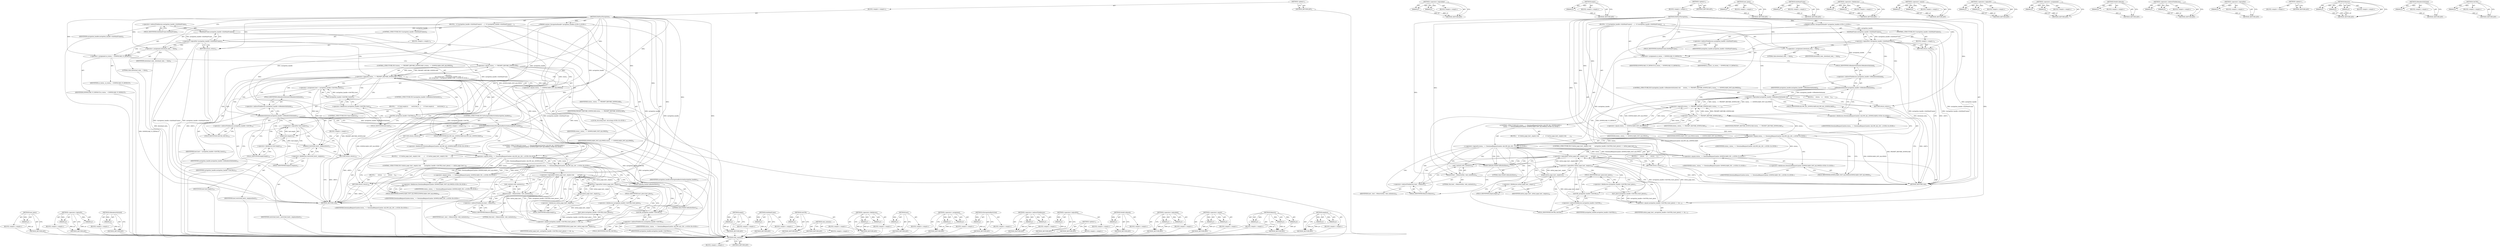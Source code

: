 digraph "emplace" {
vulnerable_162 [label=<(METHOD,web_contents)>];
vulnerable_163 [label=<(BLOCK,&lt;empty&gt;,&lt;empty&gt;)>];
vulnerable_164 [label=<(METHOD_RETURN,ANY)>];
vulnerable_116 [label=<(METHOD,&lt;operator&gt;.logicalAnd)>];
vulnerable_117 [label=<(PARAM,p1)>];
vulnerable_118 [label=<(PARAM,p2)>];
vulnerable_119 [label=<(BLOCK,&lt;empty&gt;,&lt;empty&gt;)>];
vulnerable_120 [label=<(METHOD_RETURN,ANY)>];
vulnerable_140 [label=<(METHOD,empty)>];
vulnerable_141 [label=<(PARAM,p1)>];
vulnerable_142 [label=<(BLOCK,&lt;empty&gt;,&lt;empty&gt;)>];
vulnerable_143 [label=<(METHOD_RETURN,ANY)>];
vulnerable_6 [label=<(METHOD,&lt;global&gt;)<SUB>1</SUB>>];
vulnerable_7 [label=<(BLOCK,&lt;empty&gt;,&lt;empty&gt;)<SUB>1</SUB>>];
vulnerable_8 [label=<(METHOD,DidStartNavigation)<SUB>1</SUB>>];
vulnerable_9 [label="<(PARAM,content::NavigationHandle* navigation_handle)<SUB>2</SUB>>"];
vulnerable_10 [label=<(BLOCK,{
  if (!navigation_handle-&gt;IsInMainFrame())
  ...,{
  if (!navigation_handle-&gt;IsInMainFrame())
  ...)<SUB>2</SUB>>];
vulnerable_11 [label=<(CONTROL_STRUCTURE,IF,if (!navigation_handle-&gt;IsInMainFrame()))<SUB>3</SUB>>];
vulnerable_12 [label=<(&lt;operator&gt;.logicalNot,!navigation_handle-&gt;IsInMainFrame())<SUB>3</SUB>>];
vulnerable_13 [label=<(IsInMainFrame,navigation_handle-&gt;IsInMainFrame())<SUB>3</SUB>>];
vulnerable_14 [label=<(&lt;operator&gt;.indirectFieldAccess,navigation_handle-&gt;IsInMainFrame)<SUB>3</SUB>>];
vulnerable_15 [label=<(IDENTIFIER,navigation_handle,navigation_handle-&gt;IsInMainFrame())<SUB>3</SUB>>];
vulnerable_16 [label=<(FIELD_IDENTIFIER,IsInMainFrame,IsInMainFrame)<SUB>3</SUB>>];
vulnerable_17 [label=<(BLOCK,&lt;empty&gt;,&lt;empty&gt;)<SUB>4</SUB>>];
vulnerable_18 [label=<(RETURN,return;,return;)<SUB>4</SUB>>];
vulnerable_19 [label=<(&lt;operator&gt;.assignment,download_seen_ = false)<SUB>6</SUB>>];
vulnerable_20 [label=<(IDENTIFIER,download_seen_,download_seen_ = false)<SUB>6</SUB>>];
vulnerable_21 [label=<(LITERAL,false,download_seen_ = false)<SUB>6</SUB>>];
vulnerable_22 [label=<(&lt;operator&gt;.assignment,ui_status_ = DOWNLOAD_UI_DEFAULT)<SUB>7</SUB>>];
vulnerable_23 [label=<(IDENTIFIER,ui_status_,ui_status_ = DOWNLOAD_UI_DEFAULT)<SUB>7</SUB>>];
vulnerable_24 [label=<(IDENTIFIER,DOWNLOAD_UI_DEFAULT,ui_status_ = DOWNLOAD_UI_DEFAULT)<SUB>7</SUB>>];
vulnerable_25 [label=<(CONTROL_STRUCTURE,IF,if (navigation_handle-&gt;IsRendererInitiated() &amp;&amp;
      (status_ == PROMPT_BEFORE_DOWNLOAD || status_ == DOWNLOADS_NOT_ALLOWED)))<SUB>9</SUB>>];
vulnerable_26 [label=<(&lt;operator&gt;.logicalAnd,navigation_handle-&gt;IsRendererInitiated() &amp;&amp;
   ...)<SUB>9</SUB>>];
vulnerable_27 [label=<(IsRendererInitiated,navigation_handle-&gt;IsRendererInitiated())<SUB>9</SUB>>];
vulnerable_28 [label=<(&lt;operator&gt;.indirectFieldAccess,navigation_handle-&gt;IsRendererInitiated)<SUB>9</SUB>>];
vulnerable_29 [label=<(IDENTIFIER,navigation_handle,navigation_handle-&gt;IsRendererInitiated())<SUB>9</SUB>>];
vulnerable_30 [label=<(FIELD_IDENTIFIER,IsRendererInitiated,IsRendererInitiated)<SUB>9</SUB>>];
vulnerable_31 [label=<(&lt;operator&gt;.logicalOr,status_ == PROMPT_BEFORE_DOWNLOAD || status_ ==...)<SUB>10</SUB>>];
vulnerable_32 [label=<(&lt;operator&gt;.equals,status_ == PROMPT_BEFORE_DOWNLOAD)<SUB>10</SUB>>];
vulnerable_33 [label=<(IDENTIFIER,status_,status_ == PROMPT_BEFORE_DOWNLOAD)<SUB>10</SUB>>];
vulnerable_34 [label=<(IDENTIFIER,PROMPT_BEFORE_DOWNLOAD,status_ == PROMPT_BEFORE_DOWNLOAD)<SUB>10</SUB>>];
vulnerable_35 [label=<(&lt;operator&gt;.equals,status_ == DOWNLOADS_NOT_ALLOWED)<SUB>10</SUB>>];
vulnerable_36 [label=<(IDENTIFIER,status_,status_ == DOWNLOADS_NOT_ALLOWED)<SUB>10</SUB>>];
vulnerable_37 [label=<(IDENTIFIER,DOWNLOADS_NOT_ALLOWED,status_ == DOWNLOADS_NOT_ALLOWED)<SUB>10</SUB>>];
vulnerable_38 [label=<(BLOCK,{
    return;
   },{
    return;
   })<SUB>10</SUB>>];
vulnerable_39 [label=<(RETURN,return;,return;)<SUB>11</SUB>>];
vulnerable_40 [label="<(CONTROL_STRUCTURE,IF,if (status_ == DownloadRequestLimiter::ALLOW_ALL_DOWNLOADS ||
      status_ == DownloadRequestLimiter::DOWNLOADS_NOT_ALLOWED))<SUB>14</SUB>>"];
vulnerable_41 [label="<(&lt;operator&gt;.logicalOr,status_ == DownloadRequestLimiter::ALLOW_ALL_DO...)<SUB>14</SUB>>"];
vulnerable_42 [label="<(&lt;operator&gt;.equals,status_ == DownloadRequestLimiter::ALLOW_ALL_DO...)<SUB>14</SUB>>"];
vulnerable_43 [label="<(IDENTIFIER,status_,status_ == DownloadRequestLimiter::ALLOW_ALL_DO...)<SUB>14</SUB>>"];
vulnerable_44 [label="<(&lt;operator&gt;.fieldAccess,DownloadRequestLimiter::ALLOW_ALL_DOWNLOADS)<SUB>14</SUB>>"];
vulnerable_45 [label="<(IDENTIFIER,DownloadRequestLimiter,status_ == DownloadRequestLimiter::ALLOW_ALL_DO...)<SUB>14</SUB>>"];
vulnerable_46 [label=<(FIELD_IDENTIFIER,ALLOW_ALL_DOWNLOADS,ALLOW_ALL_DOWNLOADS)<SUB>14</SUB>>];
vulnerable_47 [label="<(&lt;operator&gt;.equals,status_ == DownloadRequestLimiter::DOWNLOADS_NO...)<SUB>15</SUB>>"];
vulnerable_48 [label="<(IDENTIFIER,status_,status_ == DownloadRequestLimiter::DOWNLOADS_NO...)<SUB>15</SUB>>"];
vulnerable_49 [label="<(&lt;operator&gt;.fieldAccess,DownloadRequestLimiter::DOWNLOADS_NOT_ALLOWED)<SUB>15</SUB>>"];
vulnerable_50 [label="<(IDENTIFIER,DownloadRequestLimiter,status_ == DownloadRequestLimiter::DOWNLOADS_NO...)<SUB>15</SUB>>"];
vulnerable_51 [label=<(FIELD_IDENTIFIER,DOWNLOADS_NOT_ALLOWED,DOWNLOADS_NOT_ALLOWED)<SUB>15</SUB>>];
vulnerable_52 [label=<(BLOCK,{
    if (!initial_page_host_.empty() &amp;&amp;
      ...,{
    if (!initial_page_host_.empty() &amp;&amp;
      ...)<SUB>15</SUB>>];
vulnerable_53 [label=<(CONTROL_STRUCTURE,IF,if (!initial_page_host_.empty() &amp;&amp;
        navigation_handle-&gt;GetURL().host_piece() == initial_page_host_))<SUB>16</SUB>>];
vulnerable_54 [label=<(&lt;operator&gt;.logicalAnd,!initial_page_host_.empty() &amp;&amp;
        navigati...)<SUB>16</SUB>>];
vulnerable_55 [label=<(&lt;operator&gt;.logicalNot,!initial_page_host_.empty())<SUB>16</SUB>>];
vulnerable_56 [label=<(empty,initial_page_host_.empty())<SUB>16</SUB>>];
vulnerable_57 [label=<(&lt;operator&gt;.fieldAccess,initial_page_host_.empty)<SUB>16</SUB>>];
vulnerable_58 [label=<(IDENTIFIER,initial_page_host_,initial_page_host_.empty())<SUB>16</SUB>>];
vulnerable_59 [label=<(FIELD_IDENTIFIER,empty,empty)<SUB>16</SUB>>];
vulnerable_60 [label=<(&lt;operator&gt;.equals,navigation_handle-&gt;GetURL().host_piece() == ini...)<SUB>17</SUB>>];
vulnerable_61 [label=<(host_piece,navigation_handle-&gt;GetURL().host_piece())<SUB>17</SUB>>];
vulnerable_62 [label=<(&lt;operator&gt;.fieldAccess,navigation_handle-&gt;GetURL().host_piece)<SUB>17</SUB>>];
vulnerable_63 [label=<(GetURL,navigation_handle-&gt;GetURL())<SUB>17</SUB>>];
vulnerable_64 [label=<(&lt;operator&gt;.indirectFieldAccess,navigation_handle-&gt;GetURL)<SUB>17</SUB>>];
vulnerable_65 [label=<(IDENTIFIER,navigation_handle,navigation_handle-&gt;GetURL())<SUB>17</SUB>>];
vulnerable_66 [label=<(FIELD_IDENTIFIER,GetURL,GetURL)<SUB>17</SUB>>];
vulnerable_67 [label=<(FIELD_IDENTIFIER,host_piece,host_piece)<SUB>17</SUB>>];
vulnerable_68 [label=<(IDENTIFIER,initial_page_host_,navigation_handle-&gt;GetURL().host_piece() == ini...)<SUB>17</SUB>>];
vulnerable_69 [label=<(BLOCK,{
      return;
    },{
      return;
    })<SUB>17</SUB>>];
vulnerable_70 [label=<(RETURN,return;,return;)<SUB>18</SUB>>];
vulnerable_71 [label=<(NotifyCallbacks,NotifyCallbacks(false))<SUB>22</SUB>>];
vulnerable_72 [label=<(LITERAL,false,NotifyCallbacks(false))<SUB>22</SUB>>];
vulnerable_73 [label=<(Remove,host_-&gt;Remove(this, web_contents()))<SUB>23</SUB>>];
vulnerable_74 [label=<(&lt;operator&gt;.indirectFieldAccess,host_-&gt;Remove)<SUB>23</SUB>>];
vulnerable_75 [label=<(IDENTIFIER,host_,host_-&gt;Remove(this, web_contents()))<SUB>23</SUB>>];
vulnerable_76 [label=<(FIELD_IDENTIFIER,Remove,Remove)<SUB>23</SUB>>];
vulnerable_77 [label=<(LITERAL,this,host_-&gt;Remove(this, web_contents()))<SUB>23</SUB>>];
vulnerable_78 [label=<(web_contents,web_contents())<SUB>23</SUB>>];
vulnerable_79 [label=<(METHOD_RETURN,void)<SUB>1</SUB>>];
vulnerable_81 [label=<(METHOD_RETURN,ANY)<SUB>1</SUB>>];
vulnerable_144 [label=<(METHOD,host_piece)>];
vulnerable_145 [label=<(PARAM,p1)>];
vulnerable_146 [label=<(BLOCK,&lt;empty&gt;,&lt;empty&gt;)>];
vulnerable_147 [label=<(METHOD_RETURN,ANY)>];
vulnerable_102 [label=<(METHOD,IsInMainFrame)>];
vulnerable_103 [label=<(PARAM,p1)>];
vulnerable_104 [label=<(BLOCK,&lt;empty&gt;,&lt;empty&gt;)>];
vulnerable_105 [label=<(METHOD_RETURN,ANY)>];
vulnerable_135 [label=<(METHOD,&lt;operator&gt;.fieldAccess)>];
vulnerable_136 [label=<(PARAM,p1)>];
vulnerable_137 [label=<(PARAM,p2)>];
vulnerable_138 [label=<(BLOCK,&lt;empty&gt;,&lt;empty&gt;)>];
vulnerable_139 [label=<(METHOD_RETURN,ANY)>];
vulnerable_130 [label=<(METHOD,&lt;operator&gt;.equals)>];
vulnerable_131 [label=<(PARAM,p1)>];
vulnerable_132 [label=<(PARAM,p2)>];
vulnerable_133 [label=<(BLOCK,&lt;empty&gt;,&lt;empty&gt;)>];
vulnerable_134 [label=<(METHOD_RETURN,ANY)>];
vulnerable_125 [label=<(METHOD,&lt;operator&gt;.logicalOr)>];
vulnerable_126 [label=<(PARAM,p1)>];
vulnerable_127 [label=<(PARAM,p2)>];
vulnerable_128 [label=<(BLOCK,&lt;empty&gt;,&lt;empty&gt;)>];
vulnerable_129 [label=<(METHOD_RETURN,ANY)>];
vulnerable_111 [label=<(METHOD,&lt;operator&gt;.assignment)>];
vulnerable_112 [label=<(PARAM,p1)>];
vulnerable_113 [label=<(PARAM,p2)>];
vulnerable_114 [label=<(BLOCK,&lt;empty&gt;,&lt;empty&gt;)>];
vulnerable_115 [label=<(METHOD_RETURN,ANY)>];
vulnerable_152 [label=<(METHOD,NotifyCallbacks)>];
vulnerable_153 [label=<(PARAM,p1)>];
vulnerable_154 [label=<(BLOCK,&lt;empty&gt;,&lt;empty&gt;)>];
vulnerable_155 [label=<(METHOD_RETURN,ANY)>];
vulnerable_106 [label=<(METHOD,&lt;operator&gt;.indirectFieldAccess)>];
vulnerable_107 [label=<(PARAM,p1)>];
vulnerable_108 [label=<(PARAM,p2)>];
vulnerable_109 [label=<(BLOCK,&lt;empty&gt;,&lt;empty&gt;)>];
vulnerable_110 [label=<(METHOD_RETURN,ANY)>];
vulnerable_98 [label=<(METHOD,&lt;operator&gt;.logicalNot)>];
vulnerable_99 [label=<(PARAM,p1)>];
vulnerable_100 [label=<(BLOCK,&lt;empty&gt;,&lt;empty&gt;)>];
vulnerable_101 [label=<(METHOD_RETURN,ANY)>];
vulnerable_92 [label=<(METHOD,&lt;global&gt;)<SUB>1</SUB>>];
vulnerable_93 [label=<(BLOCK,&lt;empty&gt;,&lt;empty&gt;)>];
vulnerable_94 [label=<(METHOD_RETURN,ANY)>];
vulnerable_156 [label=<(METHOD,Remove)>];
vulnerable_157 [label=<(PARAM,p1)>];
vulnerable_158 [label=<(PARAM,p2)>];
vulnerable_159 [label=<(PARAM,p3)>];
vulnerable_160 [label=<(BLOCK,&lt;empty&gt;,&lt;empty&gt;)>];
vulnerable_161 [label=<(METHOD_RETURN,ANY)>];
vulnerable_121 [label=<(METHOD,IsRendererInitiated)>];
vulnerable_122 [label=<(PARAM,p1)>];
vulnerable_123 [label=<(BLOCK,&lt;empty&gt;,&lt;empty&gt;)>];
vulnerable_124 [label=<(METHOD_RETURN,ANY)>];
vulnerable_148 [label=<(METHOD,GetURL)>];
vulnerable_149 [label=<(PARAM,p1)>];
vulnerable_150 [label=<(BLOCK,&lt;empty&gt;,&lt;empty&gt;)>];
vulnerable_151 [label=<(METHOD_RETURN,ANY)>];
fixed_191 [label=<(METHOD,host_piece)>];
fixed_192 [label=<(PARAM,p1)>];
fixed_193 [label=<(BLOCK,&lt;empty&gt;,&lt;empty&gt;)>];
fixed_194 [label=<(METHOD_RETURN,ANY)>];
fixed_146 [label=<(METHOD,&lt;operator&gt;.logicalOr)>];
fixed_147 [label=<(PARAM,p1)>];
fixed_148 [label=<(PARAM,p2)>];
fixed_149 [label=<(BLOCK,&lt;empty&gt;,&lt;empty&gt;)>];
fixed_150 [label=<(METHOD_RETURN,ANY)>];
fixed_169 [label=<(METHOD,IsRendererInitiated)>];
fixed_170 [label=<(PARAM,p1)>];
fixed_171 [label=<(BLOCK,&lt;empty&gt;,&lt;empty&gt;)>];
fixed_172 [label=<(METHOD_RETURN,ANY)>];
fixed_6 [label=<(METHOD,&lt;global&gt;)<SUB>1</SUB>>];
fixed_7 [label=<(BLOCK,&lt;empty&gt;,&lt;empty&gt;)<SUB>1</SUB>>];
fixed_8 [label=<(METHOD,DidStartNavigation)<SUB>1</SUB>>];
fixed_9 [label="<(PARAM,content::NavigationHandle* navigation_handle)<SUB>2</SUB>>"];
fixed_10 [label=<(BLOCK,{
  if (!navigation_handle-&gt;IsInMainFrame())
  ...,{
  if (!navigation_handle-&gt;IsInMainFrame())
  ...)<SUB>2</SUB>>];
fixed_11 [label=<(CONTROL_STRUCTURE,IF,if (!navigation_handle-&gt;IsInMainFrame()))<SUB>3</SUB>>];
fixed_12 [label=<(&lt;operator&gt;.logicalNot,!navigation_handle-&gt;IsInMainFrame())<SUB>3</SUB>>];
fixed_13 [label=<(IsInMainFrame,navigation_handle-&gt;IsInMainFrame())<SUB>3</SUB>>];
fixed_14 [label=<(&lt;operator&gt;.indirectFieldAccess,navigation_handle-&gt;IsInMainFrame)<SUB>3</SUB>>];
fixed_15 [label=<(IDENTIFIER,navigation_handle,navigation_handle-&gt;IsInMainFrame())<SUB>3</SUB>>];
fixed_16 [label=<(FIELD_IDENTIFIER,IsInMainFrame,IsInMainFrame)<SUB>3</SUB>>];
fixed_17 [label=<(BLOCK,&lt;empty&gt;,&lt;empty&gt;)<SUB>4</SUB>>];
fixed_18 [label=<(RETURN,return;,return;)<SUB>4</SUB>>];
fixed_19 [label=<(&lt;operator&gt;.assignment,download_seen_ = false)<SUB>6</SUB>>];
fixed_20 [label=<(IDENTIFIER,download_seen_,download_seen_ = false)<SUB>6</SUB>>];
fixed_21 [label=<(LITERAL,false,download_seen_ = false)<SUB>6</SUB>>];
fixed_22 [label=<(&lt;operator&gt;.assignment,ui_status_ = DOWNLOAD_UI_DEFAULT)<SUB>7</SUB>>];
fixed_23 [label=<(IDENTIFIER,ui_status_,ui_status_ = DOWNLOAD_UI_DEFAULT)<SUB>7</SUB>>];
fixed_24 [label=<(IDENTIFIER,DOWNLOAD_UI_DEFAULT,ui_status_ = DOWNLOAD_UI_DEFAULT)<SUB>7</SUB>>];
fixed_25 [label=<(CONTROL_STRUCTURE,IF,if (status_ == PROMPT_BEFORE_DOWNLOAD || status_ == DOWNLOADS_NOT_ALLOWED))<SUB>9</SUB>>];
fixed_26 [label=<(&lt;operator&gt;.logicalOr,status_ == PROMPT_BEFORE_DOWNLOAD || status_ ==...)<SUB>9</SUB>>];
fixed_27 [label=<(&lt;operator&gt;.equals,status_ == PROMPT_BEFORE_DOWNLOAD)<SUB>9</SUB>>];
fixed_28 [label=<(IDENTIFIER,status_,status_ == PROMPT_BEFORE_DOWNLOAD)<SUB>9</SUB>>];
fixed_29 [label=<(IDENTIFIER,PROMPT_BEFORE_DOWNLOAD,status_ == PROMPT_BEFORE_DOWNLOAD)<SUB>9</SUB>>];
fixed_30 [label=<(&lt;operator&gt;.equals,status_ == DOWNLOADS_NOT_ALLOWED)<SUB>9</SUB>>];
fixed_31 [label=<(IDENTIFIER,status_,status_ == DOWNLOADS_NOT_ALLOWED)<SUB>9</SUB>>];
fixed_32 [label=<(IDENTIFIER,DOWNLOADS_NOT_ALLOWED,status_ == DOWNLOADS_NOT_ALLOWED)<SUB>9</SUB>>];
fixed_33 [label="<(BLOCK,{
    std::string host = navigation_handle-&gt;Get...,{
    std::string host = navigation_handle-&gt;Get...)<SUB>9</SUB>>"];
fixed_34 [label="<(LOCAL,std.string host: std.string)<SUB>10</SUB>>"];
fixed_35 [label=<(&lt;operator&gt;.assignment,host = navigation_handle-&gt;GetURL().host())<SUB>10</SUB>>];
fixed_36 [label=<(IDENTIFIER,host,host = navigation_handle-&gt;GetURL().host())<SUB>10</SUB>>];
fixed_37 [label=<(host,navigation_handle-&gt;GetURL().host())<SUB>10</SUB>>];
fixed_38 [label=<(&lt;operator&gt;.fieldAccess,navigation_handle-&gt;GetURL().host)<SUB>10</SUB>>];
fixed_39 [label=<(GetURL,navigation_handle-&gt;GetURL())<SUB>10</SUB>>];
fixed_40 [label=<(&lt;operator&gt;.indirectFieldAccess,navigation_handle-&gt;GetURL)<SUB>10</SUB>>];
fixed_41 [label=<(IDENTIFIER,navigation_handle,navigation_handle-&gt;GetURL())<SUB>10</SUB>>];
fixed_42 [label=<(FIELD_IDENTIFIER,GetURL,GetURL)<SUB>10</SUB>>];
fixed_43 [label=<(FIELD_IDENTIFIER,host,host)<SUB>10</SUB>>];
fixed_44 [label=<(CONTROL_STRUCTURE,IF,if (navigation_handle-&gt;IsRendererInitiated()))<SUB>15</SUB>>];
fixed_45 [label=<(IsRendererInitiated,navigation_handle-&gt;IsRendererInitiated())<SUB>15</SUB>>];
fixed_46 [label=<(&lt;operator&gt;.indirectFieldAccess,navigation_handle-&gt;IsRendererInitiated)<SUB>15</SUB>>];
fixed_47 [label=<(IDENTIFIER,navigation_handle,navigation_handle-&gt;IsRendererInitiated())<SUB>15</SUB>>];
fixed_48 [label=<(FIELD_IDENTIFIER,IsRendererInitiated,IsRendererInitiated)<SUB>15</SUB>>];
fixed_49 [label=<(BLOCK,{
      if (!host.empty())
        restricted_h...,{
      if (!host.empty())
        restricted_h...)<SUB>15</SUB>>];
fixed_50 [label=<(CONTROL_STRUCTURE,IF,if (!host.empty()))<SUB>16</SUB>>];
fixed_51 [label=<(&lt;operator&gt;.logicalNot,!host.empty())<SUB>16</SUB>>];
fixed_52 [label=<(empty,host.empty())<SUB>16</SUB>>];
fixed_53 [label=<(&lt;operator&gt;.fieldAccess,host.empty)<SUB>16</SUB>>];
fixed_54 [label=<(IDENTIFIER,host,host.empty())<SUB>16</SUB>>];
fixed_55 [label=<(FIELD_IDENTIFIER,empty,empty)<SUB>16</SUB>>];
fixed_56 [label=<(BLOCK,&lt;empty&gt;,&lt;empty&gt;)<SUB>17</SUB>>];
fixed_57 [label=<(emplace,restricted_hosts_.emplace(host))<SUB>17</SUB>>];
fixed_58 [label=<(&lt;operator&gt;.fieldAccess,restricted_hosts_.emplace)<SUB>17</SUB>>];
fixed_59 [label=<(IDENTIFIER,restricted_hosts_,restricted_hosts_.emplace(host))<SUB>17</SUB>>];
fixed_60 [label=<(FIELD_IDENTIFIER,emplace,emplace)<SUB>17</SUB>>];
fixed_61 [label=<(IDENTIFIER,host,restricted_hosts_.emplace(host))<SUB>17</SUB>>];
fixed_62 [label=<(RETURN,return;,return;)<SUB>18</SUB>>];
fixed_63 [label=<(CONTROL_STRUCTURE,IF,if (IsNavigationRestricted(navigation_handle)))<SUB>24</SUB>>];
fixed_64 [label=<(IsNavigationRestricted,IsNavigationRestricted(navigation_handle))<SUB>24</SUB>>];
fixed_65 [label=<(IDENTIFIER,navigation_handle,IsNavigationRestricted(navigation_handle))<SUB>24</SUB>>];
fixed_66 [label=<(BLOCK,&lt;empty&gt;,&lt;empty&gt;)<SUB>25</SUB>>];
fixed_67 [label=<(RETURN,return;,return;)<SUB>25</SUB>>];
fixed_68 [label="<(CONTROL_STRUCTURE,IF,if (status_ == DownloadRequestLimiter::ALLOW_ALL_DOWNLOADS ||
      status_ == DownloadRequestLimiter::DOWNLOADS_NOT_ALLOWED))<SUB>28</SUB>>"];
fixed_69 [label="<(&lt;operator&gt;.logicalOr,status_ == DownloadRequestLimiter::ALLOW_ALL_DO...)<SUB>28</SUB>>"];
fixed_70 [label="<(&lt;operator&gt;.equals,status_ == DownloadRequestLimiter::ALLOW_ALL_DO...)<SUB>28</SUB>>"];
fixed_71 [label="<(IDENTIFIER,status_,status_ == DownloadRequestLimiter::ALLOW_ALL_DO...)<SUB>28</SUB>>"];
fixed_72 [label="<(&lt;operator&gt;.fieldAccess,DownloadRequestLimiter::ALLOW_ALL_DOWNLOADS)<SUB>28</SUB>>"];
fixed_73 [label="<(IDENTIFIER,DownloadRequestLimiter,status_ == DownloadRequestLimiter::ALLOW_ALL_DO...)<SUB>28</SUB>>"];
fixed_74 [label=<(FIELD_IDENTIFIER,ALLOW_ALL_DOWNLOADS,ALLOW_ALL_DOWNLOADS)<SUB>28</SUB>>];
fixed_75 [label="<(&lt;operator&gt;.equals,status_ == DownloadRequestLimiter::DOWNLOADS_NO...)<SUB>29</SUB>>"];
fixed_76 [label="<(IDENTIFIER,status_,status_ == DownloadRequestLimiter::DOWNLOADS_NO...)<SUB>29</SUB>>"];
fixed_77 [label="<(&lt;operator&gt;.fieldAccess,DownloadRequestLimiter::DOWNLOADS_NOT_ALLOWED)<SUB>29</SUB>>"];
fixed_78 [label="<(IDENTIFIER,DownloadRequestLimiter,status_ == DownloadRequestLimiter::DOWNLOADS_NO...)<SUB>29</SUB>>"];
fixed_79 [label=<(FIELD_IDENTIFIER,DOWNLOADS_NOT_ALLOWED,DOWNLOADS_NOT_ALLOWED)<SUB>29</SUB>>];
fixed_80 [label=<(BLOCK,{
    if (!initial_page_host_.empty() &amp;&amp;
      ...,{
    if (!initial_page_host_.empty() &amp;&amp;
      ...)<SUB>29</SUB>>];
fixed_81 [label=<(CONTROL_STRUCTURE,IF,if (!initial_page_host_.empty() &amp;&amp;
        navigation_handle-&gt;GetURL().host_piece() == initial_page_host_))<SUB>30</SUB>>];
fixed_82 [label=<(&lt;operator&gt;.logicalAnd,!initial_page_host_.empty() &amp;&amp;
        navigati...)<SUB>30</SUB>>];
fixed_83 [label=<(&lt;operator&gt;.logicalNot,!initial_page_host_.empty())<SUB>30</SUB>>];
fixed_84 [label=<(empty,initial_page_host_.empty())<SUB>30</SUB>>];
fixed_85 [label=<(&lt;operator&gt;.fieldAccess,initial_page_host_.empty)<SUB>30</SUB>>];
fixed_86 [label=<(IDENTIFIER,initial_page_host_,initial_page_host_.empty())<SUB>30</SUB>>];
fixed_87 [label=<(FIELD_IDENTIFIER,empty,empty)<SUB>30</SUB>>];
fixed_88 [label=<(&lt;operator&gt;.equals,navigation_handle-&gt;GetURL().host_piece() == ini...)<SUB>31</SUB>>];
fixed_89 [label=<(host_piece,navigation_handle-&gt;GetURL().host_piece())<SUB>31</SUB>>];
fixed_90 [label=<(&lt;operator&gt;.fieldAccess,navigation_handle-&gt;GetURL().host_piece)<SUB>31</SUB>>];
fixed_91 [label=<(GetURL,navigation_handle-&gt;GetURL())<SUB>31</SUB>>];
fixed_92 [label=<(&lt;operator&gt;.indirectFieldAccess,navigation_handle-&gt;GetURL)<SUB>31</SUB>>];
fixed_93 [label=<(IDENTIFIER,navigation_handle,navigation_handle-&gt;GetURL())<SUB>31</SUB>>];
fixed_94 [label=<(FIELD_IDENTIFIER,GetURL,GetURL)<SUB>31</SUB>>];
fixed_95 [label=<(FIELD_IDENTIFIER,host_piece,host_piece)<SUB>31</SUB>>];
fixed_96 [label=<(IDENTIFIER,initial_page_host_,navigation_handle-&gt;GetURL().host_piece() == ini...)<SUB>31</SUB>>];
fixed_97 [label=<(BLOCK,{
      return;
    },{
      return;
    })<SUB>31</SUB>>];
fixed_98 [label=<(RETURN,return;,return;)<SUB>32</SUB>>];
fixed_99 [label=<(NotifyCallbacks,NotifyCallbacks(false))<SUB>36</SUB>>];
fixed_100 [label=<(LITERAL,false,NotifyCallbacks(false))<SUB>36</SUB>>];
fixed_101 [label=<(Remove,host_-&gt;Remove(this, web_contents()))<SUB>37</SUB>>];
fixed_102 [label=<(&lt;operator&gt;.indirectFieldAccess,host_-&gt;Remove)<SUB>37</SUB>>];
fixed_103 [label=<(IDENTIFIER,host_,host_-&gt;Remove(this, web_contents()))<SUB>37</SUB>>];
fixed_104 [label=<(FIELD_IDENTIFIER,Remove,Remove)<SUB>37</SUB>>];
fixed_105 [label=<(LITERAL,this,host_-&gt;Remove(this, web_contents()))<SUB>37</SUB>>];
fixed_106 [label=<(web_contents,web_contents())<SUB>37</SUB>>];
fixed_107 [label=<(METHOD_RETURN,void)<SUB>1</SUB>>];
fixed_109 [label=<(METHOD_RETURN,ANY)<SUB>1</SUB>>];
fixed_173 [label=<(METHOD,empty)>];
fixed_174 [label=<(PARAM,p1)>];
fixed_175 [label=<(BLOCK,&lt;empty&gt;,&lt;empty&gt;)>];
fixed_176 [label=<(METHOD_RETURN,ANY)>];
fixed_132 [label=<(METHOD,IsInMainFrame)>];
fixed_133 [label=<(PARAM,p1)>];
fixed_134 [label=<(BLOCK,&lt;empty&gt;,&lt;empty&gt;)>];
fixed_135 [label=<(METHOD_RETURN,ANY)>];
fixed_165 [label=<(METHOD,GetURL)>];
fixed_166 [label=<(PARAM,p1)>];
fixed_167 [label=<(BLOCK,&lt;empty&gt;,&lt;empty&gt;)>];
fixed_168 [label=<(METHOD_RETURN,ANY)>];
fixed_205 [label=<(METHOD,web_contents)>];
fixed_206 [label=<(BLOCK,&lt;empty&gt;,&lt;empty&gt;)>];
fixed_207 [label=<(METHOD_RETURN,ANY)>];
fixed_160 [label=<(METHOD,&lt;operator&gt;.fieldAccess)>];
fixed_161 [label=<(PARAM,p1)>];
fixed_162 [label=<(PARAM,p2)>];
fixed_163 [label=<(BLOCK,&lt;empty&gt;,&lt;empty&gt;)>];
fixed_164 [label=<(METHOD_RETURN,ANY)>];
fixed_156 [label=<(METHOD,host)>];
fixed_157 [label=<(PARAM,p1)>];
fixed_158 [label=<(BLOCK,&lt;empty&gt;,&lt;empty&gt;)>];
fixed_159 [label=<(METHOD_RETURN,ANY)>];
fixed_141 [label=<(METHOD,&lt;operator&gt;.assignment)>];
fixed_142 [label=<(PARAM,p1)>];
fixed_143 [label=<(PARAM,p2)>];
fixed_144 [label=<(BLOCK,&lt;empty&gt;,&lt;empty&gt;)>];
fixed_145 [label=<(METHOD_RETURN,ANY)>];
fixed_182 [label=<(METHOD,IsNavigationRestricted)>];
fixed_183 [label=<(PARAM,p1)>];
fixed_184 [label=<(BLOCK,&lt;empty&gt;,&lt;empty&gt;)>];
fixed_185 [label=<(METHOD_RETURN,ANY)>];
fixed_136 [label=<(METHOD,&lt;operator&gt;.indirectFieldAccess)>];
fixed_137 [label=<(PARAM,p1)>];
fixed_138 [label=<(PARAM,p2)>];
fixed_139 [label=<(BLOCK,&lt;empty&gt;,&lt;empty&gt;)>];
fixed_140 [label=<(METHOD_RETURN,ANY)>];
fixed_128 [label=<(METHOD,&lt;operator&gt;.logicalNot)>];
fixed_129 [label=<(PARAM,p1)>];
fixed_130 [label=<(BLOCK,&lt;empty&gt;,&lt;empty&gt;)>];
fixed_131 [label=<(METHOD_RETURN,ANY)>];
fixed_122 [label=<(METHOD,&lt;global&gt;)<SUB>1</SUB>>];
fixed_123 [label=<(BLOCK,&lt;empty&gt;,&lt;empty&gt;)>];
fixed_124 [label=<(METHOD_RETURN,ANY)>];
fixed_195 [label=<(METHOD,NotifyCallbacks)>];
fixed_196 [label=<(PARAM,p1)>];
fixed_197 [label=<(BLOCK,&lt;empty&gt;,&lt;empty&gt;)>];
fixed_198 [label=<(METHOD_RETURN,ANY)>];
fixed_186 [label=<(METHOD,&lt;operator&gt;.logicalAnd)>];
fixed_187 [label=<(PARAM,p1)>];
fixed_188 [label=<(PARAM,p2)>];
fixed_189 [label=<(BLOCK,&lt;empty&gt;,&lt;empty&gt;)>];
fixed_190 [label=<(METHOD_RETURN,ANY)>];
fixed_151 [label=<(METHOD,&lt;operator&gt;.equals)>];
fixed_152 [label=<(PARAM,p1)>];
fixed_153 [label=<(PARAM,p2)>];
fixed_154 [label=<(BLOCK,&lt;empty&gt;,&lt;empty&gt;)>];
fixed_155 [label=<(METHOD_RETURN,ANY)>];
fixed_199 [label=<(METHOD,Remove)>];
fixed_200 [label=<(PARAM,p1)>];
fixed_201 [label=<(PARAM,p2)>];
fixed_202 [label=<(PARAM,p3)>];
fixed_203 [label=<(BLOCK,&lt;empty&gt;,&lt;empty&gt;)>];
fixed_204 [label=<(METHOD_RETURN,ANY)>];
fixed_177 [label=<(METHOD,emplace)>];
fixed_178 [label=<(PARAM,p1)>];
fixed_179 [label=<(PARAM,p2)>];
fixed_180 [label=<(BLOCK,&lt;empty&gt;,&lt;empty&gt;)>];
fixed_181 [label=<(METHOD_RETURN,ANY)>];
vulnerable_162 -> vulnerable_163  [key=0, label="AST: "];
vulnerable_162 -> vulnerable_164  [key=0, label="AST: "];
vulnerable_162 -> vulnerable_164  [key=1, label="CFG: "];
vulnerable_116 -> vulnerable_117  [key=0, label="AST: "];
vulnerable_116 -> vulnerable_117  [key=1, label="DDG: "];
vulnerable_116 -> vulnerable_119  [key=0, label="AST: "];
vulnerable_116 -> vulnerable_118  [key=0, label="AST: "];
vulnerable_116 -> vulnerable_118  [key=1, label="DDG: "];
vulnerable_116 -> vulnerable_120  [key=0, label="AST: "];
vulnerable_116 -> vulnerable_120  [key=1, label="CFG: "];
vulnerable_117 -> vulnerable_120  [key=0, label="DDG: p1"];
vulnerable_118 -> vulnerable_120  [key=0, label="DDG: p2"];
vulnerable_140 -> vulnerable_141  [key=0, label="AST: "];
vulnerable_140 -> vulnerable_141  [key=1, label="DDG: "];
vulnerable_140 -> vulnerable_142  [key=0, label="AST: "];
vulnerable_140 -> vulnerable_143  [key=0, label="AST: "];
vulnerable_140 -> vulnerable_143  [key=1, label="CFG: "];
vulnerable_141 -> vulnerable_143  [key=0, label="DDG: p1"];
vulnerable_6 -> vulnerable_7  [key=0, label="AST: "];
vulnerable_6 -> vulnerable_81  [key=0, label="AST: "];
vulnerable_6 -> vulnerable_81  [key=1, label="CFG: "];
vulnerable_7 -> vulnerable_8  [key=0, label="AST: "];
vulnerable_8 -> vulnerable_9  [key=0, label="AST: "];
vulnerable_8 -> vulnerable_9  [key=1, label="DDG: "];
vulnerable_8 -> vulnerable_10  [key=0, label="AST: "];
vulnerable_8 -> vulnerable_79  [key=0, label="AST: "];
vulnerable_8 -> vulnerable_16  [key=0, label="CFG: "];
vulnerable_8 -> vulnerable_19  [key=0, label="DDG: "];
vulnerable_8 -> vulnerable_22  [key=0, label="DDG: "];
vulnerable_8 -> vulnerable_71  [key=0, label="DDG: "];
vulnerable_8 -> vulnerable_73  [key=0, label="DDG: "];
vulnerable_8 -> vulnerable_18  [key=0, label="DDG: "];
vulnerable_8 -> vulnerable_39  [key=0, label="DDG: "];
vulnerable_8 -> vulnerable_42  [key=0, label="DDG: "];
vulnerable_8 -> vulnerable_47  [key=0, label="DDG: "];
vulnerable_8 -> vulnerable_32  [key=0, label="DDG: "];
vulnerable_8 -> vulnerable_35  [key=0, label="DDG: "];
vulnerable_8 -> vulnerable_70  [key=0, label="DDG: "];
vulnerable_8 -> vulnerable_60  [key=0, label="DDG: "];
vulnerable_9 -> vulnerable_79  [key=0, label="DDG: navigation_handle"];
vulnerable_9 -> vulnerable_13  [key=0, label="DDG: navigation_handle"];
vulnerable_9 -> vulnerable_27  [key=0, label="DDG: navigation_handle"];
vulnerable_9 -> vulnerable_63  [key=0, label="DDG: navigation_handle"];
vulnerable_10 -> vulnerable_11  [key=0, label="AST: "];
vulnerable_10 -> vulnerable_19  [key=0, label="AST: "];
vulnerable_10 -> vulnerable_22  [key=0, label="AST: "];
vulnerable_10 -> vulnerable_25  [key=0, label="AST: "];
vulnerable_10 -> vulnerable_40  [key=0, label="AST: "];
vulnerable_10 -> vulnerable_71  [key=0, label="AST: "];
vulnerable_10 -> vulnerable_73  [key=0, label="AST: "];
vulnerable_11 -> vulnerable_12  [key=0, label="AST: "];
vulnerable_11 -> vulnerable_17  [key=0, label="AST: "];
vulnerable_12 -> vulnerable_13  [key=0, label="AST: "];
vulnerable_12 -> vulnerable_18  [key=0, label="CFG: "];
vulnerable_12 -> vulnerable_18  [key=1, label="CDG: "];
vulnerable_12 -> vulnerable_19  [key=0, label="CFG: "];
vulnerable_12 -> vulnerable_19  [key=1, label="CDG: "];
vulnerable_12 -> vulnerable_79  [key=0, label="DDG: navigation_handle-&gt;IsInMainFrame()"];
vulnerable_12 -> vulnerable_79  [key=1, label="DDG: !navigation_handle-&gt;IsInMainFrame()"];
vulnerable_12 -> vulnerable_30  [key=0, label="CDG: "];
vulnerable_12 -> vulnerable_26  [key=0, label="CDG: "];
vulnerable_12 -> vulnerable_28  [key=0, label="CDG: "];
vulnerable_12 -> vulnerable_22  [key=0, label="CDG: "];
vulnerable_12 -> vulnerable_27  [key=0, label="CDG: "];
vulnerable_13 -> vulnerable_14  [key=0, label="AST: "];
vulnerable_13 -> vulnerable_12  [key=0, label="CFG: "];
vulnerable_13 -> vulnerable_12  [key=1, label="DDG: navigation_handle-&gt;IsInMainFrame"];
vulnerable_13 -> vulnerable_79  [key=0, label="DDG: navigation_handle-&gt;IsInMainFrame"];
vulnerable_14 -> vulnerable_15  [key=0, label="AST: "];
vulnerable_14 -> vulnerable_16  [key=0, label="AST: "];
vulnerable_14 -> vulnerable_13  [key=0, label="CFG: "];
vulnerable_16 -> vulnerable_14  [key=0, label="CFG: "];
vulnerable_17 -> vulnerable_18  [key=0, label="AST: "];
vulnerable_18 -> vulnerable_79  [key=0, label="CFG: "];
vulnerable_18 -> vulnerable_79  [key=1, label="DDG: &lt;RET&gt;"];
vulnerable_19 -> vulnerable_20  [key=0, label="AST: "];
vulnerable_19 -> vulnerable_21  [key=0, label="AST: "];
vulnerable_19 -> vulnerable_22  [key=0, label="CFG: "];
vulnerable_19 -> vulnerable_79  [key=0, label="DDG: download_seen_"];
vulnerable_22 -> vulnerable_23  [key=0, label="AST: "];
vulnerable_22 -> vulnerable_24  [key=0, label="AST: "];
vulnerable_22 -> vulnerable_30  [key=0, label="CFG: "];
vulnerable_22 -> vulnerable_79  [key=0, label="DDG: DOWNLOAD_UI_DEFAULT"];
vulnerable_25 -> vulnerable_26  [key=0, label="AST: "];
vulnerable_25 -> vulnerable_38  [key=0, label="AST: "];
vulnerable_26 -> vulnerable_27  [key=0, label="AST: "];
vulnerable_26 -> vulnerable_31  [key=0, label="AST: "];
vulnerable_26 -> vulnerable_39  [key=0, label="CFG: "];
vulnerable_26 -> vulnerable_39  [key=1, label="CDG: "];
vulnerable_26 -> vulnerable_46  [key=0, label="CFG: "];
vulnerable_26 -> vulnerable_46  [key=1, label="CDG: "];
vulnerable_26 -> vulnerable_42  [key=0, label="CDG: "];
vulnerable_26 -> vulnerable_44  [key=0, label="CDG: "];
vulnerable_26 -> vulnerable_41  [key=0, label="CDG: "];
vulnerable_27 -> vulnerable_28  [key=0, label="AST: "];
vulnerable_27 -> vulnerable_26  [key=0, label="CFG: "];
vulnerable_27 -> vulnerable_26  [key=1, label="DDG: navigation_handle-&gt;IsRendererInitiated"];
vulnerable_27 -> vulnerable_32  [key=0, label="CFG: "];
vulnerable_27 -> vulnerable_32  [key=1, label="CDG: "];
vulnerable_27 -> vulnerable_31  [key=0, label="CDG: "];
vulnerable_28 -> vulnerable_29  [key=0, label="AST: "];
vulnerable_28 -> vulnerable_30  [key=0, label="AST: "];
vulnerable_28 -> vulnerable_27  [key=0, label="CFG: "];
vulnerable_30 -> vulnerable_28  [key=0, label="CFG: "];
vulnerable_31 -> vulnerable_32  [key=0, label="AST: "];
vulnerable_31 -> vulnerable_35  [key=0, label="AST: "];
vulnerable_31 -> vulnerable_26  [key=0, label="CFG: "];
vulnerable_31 -> vulnerable_26  [key=1, label="DDG: status_ == PROMPT_BEFORE_DOWNLOAD"];
vulnerable_31 -> vulnerable_26  [key=2, label="DDG: status_ == DOWNLOADS_NOT_ALLOWED"];
vulnerable_32 -> vulnerable_33  [key=0, label="AST: "];
vulnerable_32 -> vulnerable_34  [key=0, label="AST: "];
vulnerable_32 -> vulnerable_31  [key=0, label="CFG: "];
vulnerable_32 -> vulnerable_31  [key=1, label="DDG: status_"];
vulnerable_32 -> vulnerable_31  [key=2, label="DDG: PROMPT_BEFORE_DOWNLOAD"];
vulnerable_32 -> vulnerable_35  [key=0, label="CFG: "];
vulnerable_32 -> vulnerable_35  [key=1, label="DDG: status_"];
vulnerable_32 -> vulnerable_35  [key=2, label="CDG: "];
vulnerable_32 -> vulnerable_79  [key=0, label="DDG: PROMPT_BEFORE_DOWNLOAD"];
vulnerable_32 -> vulnerable_42  [key=0, label="DDG: status_"];
vulnerable_35 -> vulnerable_36  [key=0, label="AST: "];
vulnerable_35 -> vulnerable_37  [key=0, label="AST: "];
vulnerable_35 -> vulnerable_31  [key=0, label="CFG: "];
vulnerable_35 -> vulnerable_31  [key=1, label="DDG: status_"];
vulnerable_35 -> vulnerable_31  [key=2, label="DDG: DOWNLOADS_NOT_ALLOWED"];
vulnerable_35 -> vulnerable_79  [key=0, label="DDG: DOWNLOADS_NOT_ALLOWED"];
vulnerable_35 -> vulnerable_42  [key=0, label="DDG: status_"];
vulnerable_38 -> vulnerable_39  [key=0, label="AST: "];
vulnerable_39 -> vulnerable_79  [key=0, label="CFG: "];
vulnerable_39 -> vulnerable_79  [key=1, label="DDG: &lt;RET&gt;"];
vulnerable_40 -> vulnerable_41  [key=0, label="AST: "];
vulnerable_40 -> vulnerable_52  [key=0, label="AST: "];
vulnerable_41 -> vulnerable_42  [key=0, label="AST: "];
vulnerable_41 -> vulnerable_47  [key=0, label="AST: "];
vulnerable_41 -> vulnerable_59  [key=0, label="CFG: "];
vulnerable_41 -> vulnerable_59  [key=1, label="CDG: "];
vulnerable_41 -> vulnerable_71  [key=0, label="CFG: "];
vulnerable_41 -> vulnerable_71  [key=1, label="CDG: "];
vulnerable_41 -> vulnerable_73  [key=0, label="CDG: "];
vulnerable_41 -> vulnerable_57  [key=0, label="CDG: "];
vulnerable_41 -> vulnerable_56  [key=0, label="CDG: "];
vulnerable_41 -> vulnerable_74  [key=0, label="CDG: "];
vulnerable_41 -> vulnerable_76  [key=0, label="CDG: "];
vulnerable_41 -> vulnerable_54  [key=0, label="CDG: "];
vulnerable_41 -> vulnerable_55  [key=0, label="CDG: "];
vulnerable_41 -> vulnerable_78  [key=0, label="CDG: "];
vulnerable_42 -> vulnerable_43  [key=0, label="AST: "];
vulnerable_42 -> vulnerable_44  [key=0, label="AST: "];
vulnerable_42 -> vulnerable_41  [key=0, label="CFG: "];
vulnerable_42 -> vulnerable_41  [key=1, label="DDG: status_"];
vulnerable_42 -> vulnerable_41  [key=2, label="DDG: DownloadRequestLimiter::ALLOW_ALL_DOWNLOADS"];
vulnerable_42 -> vulnerable_51  [key=0, label="CFG: "];
vulnerable_42 -> vulnerable_51  [key=1, label="CDG: "];
vulnerable_42 -> vulnerable_47  [key=0, label="DDG: status_"];
vulnerable_42 -> vulnerable_47  [key=1, label="CDG: "];
vulnerable_42 -> vulnerable_49  [key=0, label="CDG: "];
vulnerable_44 -> vulnerable_45  [key=0, label="AST: "];
vulnerable_44 -> vulnerable_46  [key=0, label="AST: "];
vulnerable_44 -> vulnerable_42  [key=0, label="CFG: "];
vulnerable_46 -> vulnerable_44  [key=0, label="CFG: "];
vulnerable_47 -> vulnerable_48  [key=0, label="AST: "];
vulnerable_47 -> vulnerable_49  [key=0, label="AST: "];
vulnerable_47 -> vulnerable_41  [key=0, label="CFG: "];
vulnerable_47 -> vulnerable_41  [key=1, label="DDG: status_"];
vulnerable_47 -> vulnerable_41  [key=2, label="DDG: DownloadRequestLimiter::DOWNLOADS_NOT_ALLOWED"];
vulnerable_49 -> vulnerable_50  [key=0, label="AST: "];
vulnerable_49 -> vulnerable_51  [key=0, label="AST: "];
vulnerable_49 -> vulnerable_47  [key=0, label="CFG: "];
vulnerable_51 -> vulnerable_49  [key=0, label="CFG: "];
vulnerable_52 -> vulnerable_53  [key=0, label="AST: "];
vulnerable_53 -> vulnerable_54  [key=0, label="AST: "];
vulnerable_53 -> vulnerable_69  [key=0, label="AST: "];
vulnerable_54 -> vulnerable_55  [key=0, label="AST: "];
vulnerable_54 -> vulnerable_60  [key=0, label="AST: "];
vulnerable_54 -> vulnerable_70  [key=0, label="CFG: "];
vulnerable_54 -> vulnerable_70  [key=1, label="CDG: "];
vulnerable_54 -> vulnerable_71  [key=0, label="CFG: "];
vulnerable_54 -> vulnerable_71  [key=1, label="CDG: "];
vulnerable_54 -> vulnerable_73  [key=0, label="CDG: "];
vulnerable_54 -> vulnerable_74  [key=0, label="CDG: "];
vulnerable_54 -> vulnerable_76  [key=0, label="CDG: "];
vulnerable_54 -> vulnerable_78  [key=0, label="CDG: "];
vulnerable_55 -> vulnerable_56  [key=0, label="AST: "];
vulnerable_55 -> vulnerable_54  [key=0, label="CFG: "];
vulnerable_55 -> vulnerable_54  [key=1, label="DDG: initial_page_host_.empty()"];
vulnerable_55 -> vulnerable_66  [key=0, label="CFG: "];
vulnerable_55 -> vulnerable_66  [key=1, label="CDG: "];
vulnerable_55 -> vulnerable_60  [key=0, label="CDG: "];
vulnerable_55 -> vulnerable_64  [key=0, label="CDG: "];
vulnerable_55 -> vulnerable_67  [key=0, label="CDG: "];
vulnerable_55 -> vulnerable_61  [key=0, label="CDG: "];
vulnerable_55 -> vulnerable_63  [key=0, label="CDG: "];
vulnerable_55 -> vulnerable_62  [key=0, label="CDG: "];
vulnerable_56 -> vulnerable_57  [key=0, label="AST: "];
vulnerable_56 -> vulnerable_55  [key=0, label="CFG: "];
vulnerable_56 -> vulnerable_55  [key=1, label="DDG: initial_page_host_.empty"];
vulnerable_56 -> vulnerable_60  [key=0, label="DDG: initial_page_host_.empty"];
vulnerable_57 -> vulnerable_58  [key=0, label="AST: "];
vulnerable_57 -> vulnerable_59  [key=0, label="AST: "];
vulnerable_57 -> vulnerable_56  [key=0, label="CFG: "];
vulnerable_59 -> vulnerable_57  [key=0, label="CFG: "];
vulnerable_60 -> vulnerable_61  [key=0, label="AST: "];
vulnerable_60 -> vulnerable_68  [key=0, label="AST: "];
vulnerable_60 -> vulnerable_54  [key=0, label="CFG: "];
vulnerable_60 -> vulnerable_54  [key=1, label="DDG: navigation_handle-&gt;GetURL().host_piece()"];
vulnerable_60 -> vulnerable_54  [key=2, label="DDG: initial_page_host_"];
vulnerable_61 -> vulnerable_62  [key=0, label="AST: "];
vulnerable_61 -> vulnerable_60  [key=0, label="CFG: "];
vulnerable_61 -> vulnerable_60  [key=1, label="DDG: navigation_handle-&gt;GetURL().host_piece"];
vulnerable_62 -> vulnerable_63  [key=0, label="AST: "];
vulnerable_62 -> vulnerable_67  [key=0, label="AST: "];
vulnerable_62 -> vulnerable_61  [key=0, label="CFG: "];
vulnerable_63 -> vulnerable_64  [key=0, label="AST: "];
vulnerable_63 -> vulnerable_67  [key=0, label="CFG: "];
vulnerable_64 -> vulnerable_65  [key=0, label="AST: "];
vulnerable_64 -> vulnerable_66  [key=0, label="AST: "];
vulnerable_64 -> vulnerable_63  [key=0, label="CFG: "];
vulnerable_66 -> vulnerable_64  [key=0, label="CFG: "];
vulnerable_67 -> vulnerable_62  [key=0, label="CFG: "];
vulnerable_69 -> vulnerable_70  [key=0, label="AST: "];
vulnerable_70 -> vulnerable_79  [key=0, label="CFG: "];
vulnerable_70 -> vulnerable_79  [key=1, label="DDG: &lt;RET&gt;"];
vulnerable_71 -> vulnerable_72  [key=0, label="AST: "];
vulnerable_71 -> vulnerable_76  [key=0, label="CFG: "];
vulnerable_73 -> vulnerable_74  [key=0, label="AST: "];
vulnerable_73 -> vulnerable_77  [key=0, label="AST: "];
vulnerable_73 -> vulnerable_78  [key=0, label="AST: "];
vulnerable_73 -> vulnerable_79  [key=0, label="CFG: "];
vulnerable_74 -> vulnerable_75  [key=0, label="AST: "];
vulnerable_74 -> vulnerable_76  [key=0, label="AST: "];
vulnerable_74 -> vulnerable_78  [key=0, label="CFG: "];
vulnerable_76 -> vulnerable_74  [key=0, label="CFG: "];
vulnerable_78 -> vulnerable_73  [key=0, label="CFG: "];
vulnerable_144 -> vulnerable_145  [key=0, label="AST: "];
vulnerable_144 -> vulnerable_145  [key=1, label="DDG: "];
vulnerable_144 -> vulnerable_146  [key=0, label="AST: "];
vulnerable_144 -> vulnerable_147  [key=0, label="AST: "];
vulnerable_144 -> vulnerable_147  [key=1, label="CFG: "];
vulnerable_145 -> vulnerable_147  [key=0, label="DDG: p1"];
vulnerable_102 -> vulnerable_103  [key=0, label="AST: "];
vulnerable_102 -> vulnerable_103  [key=1, label="DDG: "];
vulnerable_102 -> vulnerable_104  [key=0, label="AST: "];
vulnerable_102 -> vulnerable_105  [key=0, label="AST: "];
vulnerable_102 -> vulnerable_105  [key=1, label="CFG: "];
vulnerable_103 -> vulnerable_105  [key=0, label="DDG: p1"];
vulnerable_135 -> vulnerable_136  [key=0, label="AST: "];
vulnerable_135 -> vulnerable_136  [key=1, label="DDG: "];
vulnerable_135 -> vulnerable_138  [key=0, label="AST: "];
vulnerable_135 -> vulnerable_137  [key=0, label="AST: "];
vulnerable_135 -> vulnerable_137  [key=1, label="DDG: "];
vulnerable_135 -> vulnerable_139  [key=0, label="AST: "];
vulnerable_135 -> vulnerable_139  [key=1, label="CFG: "];
vulnerable_136 -> vulnerable_139  [key=0, label="DDG: p1"];
vulnerable_137 -> vulnerable_139  [key=0, label="DDG: p2"];
vulnerable_130 -> vulnerable_131  [key=0, label="AST: "];
vulnerable_130 -> vulnerable_131  [key=1, label="DDG: "];
vulnerable_130 -> vulnerable_133  [key=0, label="AST: "];
vulnerable_130 -> vulnerable_132  [key=0, label="AST: "];
vulnerable_130 -> vulnerable_132  [key=1, label="DDG: "];
vulnerable_130 -> vulnerable_134  [key=0, label="AST: "];
vulnerable_130 -> vulnerable_134  [key=1, label="CFG: "];
vulnerable_131 -> vulnerable_134  [key=0, label="DDG: p1"];
vulnerable_132 -> vulnerable_134  [key=0, label="DDG: p2"];
vulnerable_125 -> vulnerable_126  [key=0, label="AST: "];
vulnerable_125 -> vulnerable_126  [key=1, label="DDG: "];
vulnerable_125 -> vulnerable_128  [key=0, label="AST: "];
vulnerable_125 -> vulnerable_127  [key=0, label="AST: "];
vulnerable_125 -> vulnerable_127  [key=1, label="DDG: "];
vulnerable_125 -> vulnerable_129  [key=0, label="AST: "];
vulnerable_125 -> vulnerable_129  [key=1, label="CFG: "];
vulnerable_126 -> vulnerable_129  [key=0, label="DDG: p1"];
vulnerable_127 -> vulnerable_129  [key=0, label="DDG: p2"];
vulnerable_111 -> vulnerable_112  [key=0, label="AST: "];
vulnerable_111 -> vulnerable_112  [key=1, label="DDG: "];
vulnerable_111 -> vulnerable_114  [key=0, label="AST: "];
vulnerable_111 -> vulnerable_113  [key=0, label="AST: "];
vulnerable_111 -> vulnerable_113  [key=1, label="DDG: "];
vulnerable_111 -> vulnerable_115  [key=0, label="AST: "];
vulnerable_111 -> vulnerable_115  [key=1, label="CFG: "];
vulnerable_112 -> vulnerable_115  [key=0, label="DDG: p1"];
vulnerable_113 -> vulnerable_115  [key=0, label="DDG: p2"];
vulnerable_152 -> vulnerable_153  [key=0, label="AST: "];
vulnerable_152 -> vulnerable_153  [key=1, label="DDG: "];
vulnerable_152 -> vulnerable_154  [key=0, label="AST: "];
vulnerable_152 -> vulnerable_155  [key=0, label="AST: "];
vulnerable_152 -> vulnerable_155  [key=1, label="CFG: "];
vulnerable_153 -> vulnerable_155  [key=0, label="DDG: p1"];
vulnerable_106 -> vulnerable_107  [key=0, label="AST: "];
vulnerable_106 -> vulnerable_107  [key=1, label="DDG: "];
vulnerable_106 -> vulnerable_109  [key=0, label="AST: "];
vulnerable_106 -> vulnerable_108  [key=0, label="AST: "];
vulnerable_106 -> vulnerable_108  [key=1, label="DDG: "];
vulnerable_106 -> vulnerable_110  [key=0, label="AST: "];
vulnerable_106 -> vulnerable_110  [key=1, label="CFG: "];
vulnerable_107 -> vulnerable_110  [key=0, label="DDG: p1"];
vulnerable_108 -> vulnerable_110  [key=0, label="DDG: p2"];
vulnerable_98 -> vulnerable_99  [key=0, label="AST: "];
vulnerable_98 -> vulnerable_99  [key=1, label="DDG: "];
vulnerable_98 -> vulnerable_100  [key=0, label="AST: "];
vulnerable_98 -> vulnerable_101  [key=0, label="AST: "];
vulnerable_98 -> vulnerable_101  [key=1, label="CFG: "];
vulnerable_99 -> vulnerable_101  [key=0, label="DDG: p1"];
vulnerable_92 -> vulnerable_93  [key=0, label="AST: "];
vulnerable_92 -> vulnerable_94  [key=0, label="AST: "];
vulnerable_92 -> vulnerable_94  [key=1, label="CFG: "];
vulnerable_156 -> vulnerable_157  [key=0, label="AST: "];
vulnerable_156 -> vulnerable_157  [key=1, label="DDG: "];
vulnerable_156 -> vulnerable_160  [key=0, label="AST: "];
vulnerable_156 -> vulnerable_158  [key=0, label="AST: "];
vulnerable_156 -> vulnerable_158  [key=1, label="DDG: "];
vulnerable_156 -> vulnerable_161  [key=0, label="AST: "];
vulnerable_156 -> vulnerable_161  [key=1, label="CFG: "];
vulnerable_156 -> vulnerable_159  [key=0, label="AST: "];
vulnerable_156 -> vulnerable_159  [key=1, label="DDG: "];
vulnerable_157 -> vulnerable_161  [key=0, label="DDG: p1"];
vulnerable_158 -> vulnerable_161  [key=0, label="DDG: p2"];
vulnerable_159 -> vulnerable_161  [key=0, label="DDG: p3"];
vulnerable_121 -> vulnerable_122  [key=0, label="AST: "];
vulnerable_121 -> vulnerable_122  [key=1, label="DDG: "];
vulnerable_121 -> vulnerable_123  [key=0, label="AST: "];
vulnerable_121 -> vulnerable_124  [key=0, label="AST: "];
vulnerable_121 -> vulnerable_124  [key=1, label="CFG: "];
vulnerable_122 -> vulnerable_124  [key=0, label="DDG: p1"];
vulnerable_148 -> vulnerable_149  [key=0, label="AST: "];
vulnerable_148 -> vulnerable_149  [key=1, label="DDG: "];
vulnerable_148 -> vulnerable_150  [key=0, label="AST: "];
vulnerable_148 -> vulnerable_151  [key=0, label="AST: "];
vulnerable_148 -> vulnerable_151  [key=1, label="CFG: "];
vulnerable_149 -> vulnerable_151  [key=0, label="DDG: p1"];
fixed_191 -> fixed_192  [key=0, label="AST: "];
fixed_191 -> fixed_192  [key=1, label="DDG: "];
fixed_191 -> fixed_193  [key=0, label="AST: "];
fixed_191 -> fixed_194  [key=0, label="AST: "];
fixed_191 -> fixed_194  [key=1, label="CFG: "];
fixed_192 -> fixed_194  [key=0, label="DDG: p1"];
fixed_193 -> vulnerable_162  [key=0];
fixed_194 -> vulnerable_162  [key=0];
fixed_146 -> fixed_147  [key=0, label="AST: "];
fixed_146 -> fixed_147  [key=1, label="DDG: "];
fixed_146 -> fixed_149  [key=0, label="AST: "];
fixed_146 -> fixed_148  [key=0, label="AST: "];
fixed_146 -> fixed_148  [key=1, label="DDG: "];
fixed_146 -> fixed_150  [key=0, label="AST: "];
fixed_146 -> fixed_150  [key=1, label="CFG: "];
fixed_147 -> fixed_150  [key=0, label="DDG: p1"];
fixed_148 -> fixed_150  [key=0, label="DDG: p2"];
fixed_149 -> vulnerable_162  [key=0];
fixed_150 -> vulnerable_162  [key=0];
fixed_169 -> fixed_170  [key=0, label="AST: "];
fixed_169 -> fixed_170  [key=1, label="DDG: "];
fixed_169 -> fixed_171  [key=0, label="AST: "];
fixed_169 -> fixed_172  [key=0, label="AST: "];
fixed_169 -> fixed_172  [key=1, label="CFG: "];
fixed_170 -> fixed_172  [key=0, label="DDG: p1"];
fixed_171 -> vulnerable_162  [key=0];
fixed_172 -> vulnerable_162  [key=0];
fixed_6 -> fixed_7  [key=0, label="AST: "];
fixed_6 -> fixed_109  [key=0, label="AST: "];
fixed_6 -> fixed_109  [key=1, label="CFG: "];
fixed_7 -> fixed_8  [key=0, label="AST: "];
fixed_8 -> fixed_9  [key=0, label="AST: "];
fixed_8 -> fixed_9  [key=1, label="DDG: "];
fixed_8 -> fixed_10  [key=0, label="AST: "];
fixed_8 -> fixed_107  [key=0, label="AST: "];
fixed_8 -> fixed_16  [key=0, label="CFG: "];
fixed_8 -> fixed_19  [key=0, label="DDG: "];
fixed_8 -> fixed_22  [key=0, label="DDG: "];
fixed_8 -> fixed_99  [key=0, label="DDG: "];
fixed_8 -> fixed_101  [key=0, label="DDG: "];
fixed_8 -> fixed_18  [key=0, label="DDG: "];
fixed_8 -> fixed_27  [key=0, label="DDG: "];
fixed_8 -> fixed_30  [key=0, label="DDG: "];
fixed_8 -> fixed_70  [key=0, label="DDG: "];
fixed_8 -> fixed_75  [key=0, label="DDG: "];
fixed_8 -> fixed_62  [key=0, label="DDG: "];
fixed_8 -> fixed_64  [key=0, label="DDG: "];
fixed_8 -> fixed_67  [key=0, label="DDG: "];
fixed_8 -> fixed_98  [key=0, label="DDG: "];
fixed_8 -> fixed_88  [key=0, label="DDG: "];
fixed_8 -> fixed_57  [key=0, label="DDG: "];
fixed_9 -> fixed_107  [key=0, label="DDG: navigation_handle"];
fixed_9 -> fixed_13  [key=0, label="DDG: navigation_handle"];
fixed_9 -> fixed_45  [key=0, label="DDG: navigation_handle"];
fixed_9 -> fixed_64  [key=0, label="DDG: navigation_handle"];
fixed_9 -> fixed_39  [key=0, label="DDG: navigation_handle"];
fixed_9 -> fixed_91  [key=0, label="DDG: navigation_handle"];
fixed_10 -> fixed_11  [key=0, label="AST: "];
fixed_10 -> fixed_19  [key=0, label="AST: "];
fixed_10 -> fixed_22  [key=0, label="AST: "];
fixed_10 -> fixed_25  [key=0, label="AST: "];
fixed_10 -> fixed_68  [key=0, label="AST: "];
fixed_10 -> fixed_99  [key=0, label="AST: "];
fixed_10 -> fixed_101  [key=0, label="AST: "];
fixed_11 -> fixed_12  [key=0, label="AST: "];
fixed_11 -> fixed_17  [key=0, label="AST: "];
fixed_12 -> fixed_13  [key=0, label="AST: "];
fixed_12 -> fixed_18  [key=0, label="CFG: "];
fixed_12 -> fixed_18  [key=1, label="CDG: "];
fixed_12 -> fixed_19  [key=0, label="CFG: "];
fixed_12 -> fixed_19  [key=1, label="CDG: "];
fixed_12 -> fixed_107  [key=0, label="DDG: navigation_handle-&gt;IsInMainFrame()"];
fixed_12 -> fixed_107  [key=1, label="DDG: !navigation_handle-&gt;IsInMainFrame()"];
fixed_12 -> fixed_26  [key=0, label="CDG: "];
fixed_12 -> fixed_22  [key=0, label="CDG: "];
fixed_12 -> fixed_27  [key=0, label="CDG: "];
fixed_13 -> fixed_14  [key=0, label="AST: "];
fixed_13 -> fixed_12  [key=0, label="CFG: "];
fixed_13 -> fixed_12  [key=1, label="DDG: navigation_handle-&gt;IsInMainFrame"];
fixed_13 -> fixed_107  [key=0, label="DDG: navigation_handle-&gt;IsInMainFrame"];
fixed_13 -> fixed_64  [key=0, label="DDG: navigation_handle-&gt;IsInMainFrame"];
fixed_14 -> fixed_15  [key=0, label="AST: "];
fixed_14 -> fixed_16  [key=0, label="AST: "];
fixed_14 -> fixed_13  [key=0, label="CFG: "];
fixed_15 -> vulnerable_162  [key=0];
fixed_16 -> fixed_14  [key=0, label="CFG: "];
fixed_17 -> fixed_18  [key=0, label="AST: "];
fixed_18 -> fixed_107  [key=0, label="CFG: "];
fixed_18 -> fixed_107  [key=1, label="DDG: &lt;RET&gt;"];
fixed_19 -> fixed_20  [key=0, label="AST: "];
fixed_19 -> fixed_21  [key=0, label="AST: "];
fixed_19 -> fixed_22  [key=0, label="CFG: "];
fixed_19 -> fixed_107  [key=0, label="DDG: download_seen_"];
fixed_20 -> vulnerable_162  [key=0];
fixed_21 -> vulnerable_162  [key=0];
fixed_22 -> fixed_23  [key=0, label="AST: "];
fixed_22 -> fixed_24  [key=0, label="AST: "];
fixed_22 -> fixed_27  [key=0, label="CFG: "];
fixed_22 -> fixed_107  [key=0, label="DDG: DOWNLOAD_UI_DEFAULT"];
fixed_23 -> vulnerable_162  [key=0];
fixed_24 -> vulnerable_162  [key=0];
fixed_25 -> fixed_26  [key=0, label="AST: "];
fixed_25 -> fixed_33  [key=0, label="AST: "];
fixed_26 -> fixed_27  [key=0, label="AST: "];
fixed_26 -> fixed_30  [key=0, label="AST: "];
fixed_26 -> fixed_42  [key=0, label="CFG: "];
fixed_26 -> fixed_42  [key=1, label="CDG: "];
fixed_26 -> fixed_74  [key=0, label="CFG: "];
fixed_26 -> fixed_74  [key=1, label="CDG: "];
fixed_26 -> fixed_48  [key=0, label="CDG: "];
fixed_26 -> fixed_37  [key=0, label="CDG: "];
fixed_26 -> fixed_46  [key=0, label="CDG: "];
fixed_26 -> fixed_38  [key=0, label="CDG: "];
fixed_26 -> fixed_72  [key=0, label="CDG: "];
fixed_26 -> fixed_69  [key=0, label="CDG: "];
fixed_26 -> fixed_45  [key=0, label="CDG: "];
fixed_26 -> fixed_40  [key=0, label="CDG: "];
fixed_26 -> fixed_35  [key=0, label="CDG: "];
fixed_26 -> fixed_43  [key=0, label="CDG: "];
fixed_26 -> fixed_70  [key=0, label="CDG: "];
fixed_26 -> fixed_39  [key=0, label="CDG: "];
fixed_27 -> fixed_28  [key=0, label="AST: "];
fixed_27 -> fixed_29  [key=0, label="AST: "];
fixed_27 -> fixed_26  [key=0, label="CFG: "];
fixed_27 -> fixed_26  [key=1, label="DDG: status_"];
fixed_27 -> fixed_26  [key=2, label="DDG: PROMPT_BEFORE_DOWNLOAD"];
fixed_27 -> fixed_30  [key=0, label="CFG: "];
fixed_27 -> fixed_30  [key=1, label="DDG: status_"];
fixed_27 -> fixed_30  [key=2, label="CDG: "];
fixed_27 -> fixed_107  [key=0, label="DDG: PROMPT_BEFORE_DOWNLOAD"];
fixed_27 -> fixed_70  [key=0, label="DDG: status_"];
fixed_28 -> vulnerable_162  [key=0];
fixed_29 -> vulnerable_162  [key=0];
fixed_30 -> fixed_31  [key=0, label="AST: "];
fixed_30 -> fixed_32  [key=0, label="AST: "];
fixed_30 -> fixed_26  [key=0, label="CFG: "];
fixed_30 -> fixed_26  [key=1, label="DDG: status_"];
fixed_30 -> fixed_26  [key=2, label="DDG: DOWNLOADS_NOT_ALLOWED"];
fixed_30 -> fixed_107  [key=0, label="DDG: DOWNLOADS_NOT_ALLOWED"];
fixed_30 -> fixed_70  [key=0, label="DDG: status_"];
fixed_31 -> vulnerable_162  [key=0];
fixed_32 -> vulnerable_162  [key=0];
fixed_33 -> fixed_34  [key=0, label="AST: "];
fixed_33 -> fixed_35  [key=0, label="AST: "];
fixed_33 -> fixed_44  [key=0, label="AST: "];
fixed_33 -> fixed_63  [key=0, label="AST: "];
fixed_34 -> vulnerable_162  [key=0];
fixed_35 -> fixed_36  [key=0, label="AST: "];
fixed_35 -> fixed_37  [key=0, label="AST: "];
fixed_35 -> fixed_48  [key=0, label="CFG: "];
fixed_35 -> fixed_52  [key=0, label="DDG: host"];
fixed_35 -> fixed_57  [key=0, label="DDG: host"];
fixed_36 -> vulnerable_162  [key=0];
fixed_37 -> fixed_38  [key=0, label="AST: "];
fixed_37 -> fixed_35  [key=0, label="CFG: "];
fixed_37 -> fixed_35  [key=1, label="DDG: navigation_handle-&gt;GetURL().host"];
fixed_38 -> fixed_39  [key=0, label="AST: "];
fixed_38 -> fixed_43  [key=0, label="AST: "];
fixed_38 -> fixed_37  [key=0, label="CFG: "];
fixed_39 -> fixed_40  [key=0, label="AST: "];
fixed_39 -> fixed_43  [key=0, label="CFG: "];
fixed_39 -> fixed_64  [key=0, label="DDG: navigation_handle-&gt;GetURL"];
fixed_39 -> fixed_91  [key=0, label="DDG: navigation_handle-&gt;GetURL"];
fixed_40 -> fixed_41  [key=0, label="AST: "];
fixed_40 -> fixed_42  [key=0, label="AST: "];
fixed_40 -> fixed_39  [key=0, label="CFG: "];
fixed_41 -> vulnerable_162  [key=0];
fixed_42 -> fixed_40  [key=0, label="CFG: "];
fixed_43 -> fixed_38  [key=0, label="CFG: "];
fixed_44 -> fixed_45  [key=0, label="AST: "];
fixed_44 -> fixed_49  [key=0, label="AST: "];
fixed_45 -> fixed_46  [key=0, label="AST: "];
fixed_45 -> fixed_55  [key=0, label="CFG: "];
fixed_45 -> fixed_55  [key=1, label="CDG: "];
fixed_45 -> fixed_64  [key=0, label="CFG: "];
fixed_45 -> fixed_64  [key=1, label="DDG: navigation_handle-&gt;IsRendererInitiated"];
fixed_45 -> fixed_64  [key=2, label="CDG: "];
fixed_45 -> fixed_51  [key=0, label="CDG: "];
fixed_45 -> fixed_52  [key=0, label="CDG: "];
fixed_45 -> fixed_53  [key=0, label="CDG: "];
fixed_45 -> fixed_62  [key=0, label="CDG: "];
fixed_46 -> fixed_47  [key=0, label="AST: "];
fixed_46 -> fixed_48  [key=0, label="AST: "];
fixed_46 -> fixed_45  [key=0, label="CFG: "];
fixed_47 -> vulnerable_162  [key=0];
fixed_48 -> fixed_46  [key=0, label="CFG: "];
fixed_49 -> fixed_50  [key=0, label="AST: "];
fixed_49 -> fixed_62  [key=0, label="AST: "];
fixed_50 -> fixed_51  [key=0, label="AST: "];
fixed_50 -> fixed_56  [key=0, label="AST: "];
fixed_51 -> fixed_52  [key=0, label="AST: "];
fixed_51 -> fixed_62  [key=0, label="CFG: "];
fixed_51 -> fixed_60  [key=0, label="CFG: "];
fixed_51 -> fixed_60  [key=1, label="CDG: "];
fixed_51 -> fixed_57  [key=0, label="CDG: "];
fixed_51 -> fixed_58  [key=0, label="CDG: "];
fixed_52 -> fixed_53  [key=0, label="AST: "];
fixed_52 -> fixed_51  [key=0, label="CFG: "];
fixed_52 -> fixed_51  [key=1, label="DDG: host.empty"];
fixed_52 -> fixed_57  [key=0, label="DDG: host.empty"];
fixed_53 -> fixed_54  [key=0, label="AST: "];
fixed_53 -> fixed_55  [key=0, label="AST: "];
fixed_53 -> fixed_52  [key=0, label="CFG: "];
fixed_54 -> vulnerable_162  [key=0];
fixed_55 -> fixed_53  [key=0, label="CFG: "];
fixed_56 -> fixed_57  [key=0, label="AST: "];
fixed_57 -> fixed_58  [key=0, label="AST: "];
fixed_57 -> fixed_61  [key=0, label="AST: "];
fixed_57 -> fixed_62  [key=0, label="CFG: "];
fixed_58 -> fixed_59  [key=0, label="AST: "];
fixed_58 -> fixed_60  [key=0, label="AST: "];
fixed_58 -> fixed_57  [key=0, label="CFG: "];
fixed_59 -> vulnerable_162  [key=0];
fixed_60 -> fixed_58  [key=0, label="CFG: "];
fixed_61 -> vulnerable_162  [key=0];
fixed_62 -> fixed_107  [key=0, label="CFG: "];
fixed_62 -> fixed_107  [key=1, label="DDG: &lt;RET&gt;"];
fixed_63 -> fixed_64  [key=0, label="AST: "];
fixed_63 -> fixed_66  [key=0, label="AST: "];
fixed_64 -> fixed_65  [key=0, label="AST: "];
fixed_64 -> fixed_67  [key=0, label="CFG: "];
fixed_64 -> fixed_67  [key=1, label="CDG: "];
fixed_64 -> fixed_74  [key=0, label="CFG: "];
fixed_64 -> fixed_74  [key=1, label="CDG: "];
fixed_64 -> fixed_91  [key=0, label="DDG: navigation_handle"];
fixed_64 -> fixed_72  [key=0, label="CDG: "];
fixed_64 -> fixed_69  [key=0, label="CDG: "];
fixed_64 -> fixed_70  [key=0, label="CDG: "];
fixed_65 -> vulnerable_162  [key=0];
fixed_66 -> fixed_67  [key=0, label="AST: "];
fixed_67 -> fixed_107  [key=0, label="CFG: "];
fixed_67 -> fixed_107  [key=1, label="DDG: &lt;RET&gt;"];
fixed_68 -> fixed_69  [key=0, label="AST: "];
fixed_68 -> fixed_80  [key=0, label="AST: "];
fixed_69 -> fixed_70  [key=0, label="AST: "];
fixed_69 -> fixed_75  [key=0, label="AST: "];
fixed_69 -> fixed_87  [key=0, label="CFG: "];
fixed_69 -> fixed_87  [key=1, label="CDG: "];
fixed_69 -> fixed_99  [key=0, label="CFG: "];
fixed_69 -> fixed_99  [key=1, label="CDG: "];
fixed_69 -> fixed_84  [key=0, label="CDG: "];
fixed_69 -> fixed_102  [key=0, label="CDG: "];
fixed_69 -> fixed_85  [key=0, label="CDG: "];
fixed_69 -> fixed_104  [key=0, label="CDG: "];
fixed_69 -> fixed_106  [key=0, label="CDG: "];
fixed_69 -> fixed_82  [key=0, label="CDG: "];
fixed_69 -> fixed_101  [key=0, label="CDG: "];
fixed_69 -> fixed_83  [key=0, label="CDG: "];
fixed_70 -> fixed_71  [key=0, label="AST: "];
fixed_70 -> fixed_72  [key=0, label="AST: "];
fixed_70 -> fixed_69  [key=0, label="CFG: "];
fixed_70 -> fixed_69  [key=1, label="DDG: status_"];
fixed_70 -> fixed_69  [key=2, label="DDG: DownloadRequestLimiter::ALLOW_ALL_DOWNLOADS"];
fixed_70 -> fixed_79  [key=0, label="CFG: "];
fixed_70 -> fixed_79  [key=1, label="CDG: "];
fixed_70 -> fixed_75  [key=0, label="DDG: status_"];
fixed_70 -> fixed_75  [key=1, label="CDG: "];
fixed_70 -> fixed_77  [key=0, label="CDG: "];
fixed_71 -> vulnerable_162  [key=0];
fixed_72 -> fixed_73  [key=0, label="AST: "];
fixed_72 -> fixed_74  [key=0, label="AST: "];
fixed_72 -> fixed_70  [key=0, label="CFG: "];
fixed_73 -> vulnerable_162  [key=0];
fixed_74 -> fixed_72  [key=0, label="CFG: "];
fixed_75 -> fixed_76  [key=0, label="AST: "];
fixed_75 -> fixed_77  [key=0, label="AST: "];
fixed_75 -> fixed_69  [key=0, label="CFG: "];
fixed_75 -> fixed_69  [key=1, label="DDG: status_"];
fixed_75 -> fixed_69  [key=2, label="DDG: DownloadRequestLimiter::DOWNLOADS_NOT_ALLOWED"];
fixed_76 -> vulnerable_162  [key=0];
fixed_77 -> fixed_78  [key=0, label="AST: "];
fixed_77 -> fixed_79  [key=0, label="AST: "];
fixed_77 -> fixed_75  [key=0, label="CFG: "];
fixed_78 -> vulnerable_162  [key=0];
fixed_79 -> fixed_77  [key=0, label="CFG: "];
fixed_80 -> fixed_81  [key=0, label="AST: "];
fixed_81 -> fixed_82  [key=0, label="AST: "];
fixed_81 -> fixed_97  [key=0, label="AST: "];
fixed_82 -> fixed_83  [key=0, label="AST: "];
fixed_82 -> fixed_88  [key=0, label="AST: "];
fixed_82 -> fixed_98  [key=0, label="CFG: "];
fixed_82 -> fixed_98  [key=1, label="CDG: "];
fixed_82 -> fixed_99  [key=0, label="CFG: "];
fixed_82 -> fixed_99  [key=1, label="CDG: "];
fixed_82 -> fixed_102  [key=0, label="CDG: "];
fixed_82 -> fixed_104  [key=0, label="CDG: "];
fixed_82 -> fixed_106  [key=0, label="CDG: "];
fixed_82 -> fixed_101  [key=0, label="CDG: "];
fixed_83 -> fixed_84  [key=0, label="AST: "];
fixed_83 -> fixed_82  [key=0, label="CFG: "];
fixed_83 -> fixed_82  [key=1, label="DDG: initial_page_host_.empty()"];
fixed_83 -> fixed_94  [key=0, label="CFG: "];
fixed_83 -> fixed_94  [key=1, label="CDG: "];
fixed_83 -> fixed_89  [key=0, label="CDG: "];
fixed_83 -> fixed_95  [key=0, label="CDG: "];
fixed_83 -> fixed_92  [key=0, label="CDG: "];
fixed_83 -> fixed_91  [key=0, label="CDG: "];
fixed_83 -> fixed_90  [key=0, label="CDG: "];
fixed_83 -> fixed_88  [key=0, label="CDG: "];
fixed_84 -> fixed_85  [key=0, label="AST: "];
fixed_84 -> fixed_83  [key=0, label="CFG: "];
fixed_84 -> fixed_83  [key=1, label="DDG: initial_page_host_.empty"];
fixed_84 -> fixed_88  [key=0, label="DDG: initial_page_host_.empty"];
fixed_85 -> fixed_86  [key=0, label="AST: "];
fixed_85 -> fixed_87  [key=0, label="AST: "];
fixed_85 -> fixed_84  [key=0, label="CFG: "];
fixed_86 -> vulnerable_162  [key=0];
fixed_87 -> fixed_85  [key=0, label="CFG: "];
fixed_88 -> fixed_89  [key=0, label="AST: "];
fixed_88 -> fixed_96  [key=0, label="AST: "];
fixed_88 -> fixed_82  [key=0, label="CFG: "];
fixed_88 -> fixed_82  [key=1, label="DDG: navigation_handle-&gt;GetURL().host_piece()"];
fixed_88 -> fixed_82  [key=2, label="DDG: initial_page_host_"];
fixed_89 -> fixed_90  [key=0, label="AST: "];
fixed_89 -> fixed_88  [key=0, label="CFG: "];
fixed_89 -> fixed_88  [key=1, label="DDG: navigation_handle-&gt;GetURL().host_piece"];
fixed_90 -> fixed_91  [key=0, label="AST: "];
fixed_90 -> fixed_95  [key=0, label="AST: "];
fixed_90 -> fixed_89  [key=0, label="CFG: "];
fixed_91 -> fixed_92  [key=0, label="AST: "];
fixed_91 -> fixed_95  [key=0, label="CFG: "];
fixed_92 -> fixed_93  [key=0, label="AST: "];
fixed_92 -> fixed_94  [key=0, label="AST: "];
fixed_92 -> fixed_91  [key=0, label="CFG: "];
fixed_93 -> vulnerable_162  [key=0];
fixed_94 -> fixed_92  [key=0, label="CFG: "];
fixed_95 -> fixed_90  [key=0, label="CFG: "];
fixed_96 -> vulnerable_162  [key=0];
fixed_97 -> fixed_98  [key=0, label="AST: "];
fixed_98 -> fixed_107  [key=0, label="CFG: "];
fixed_98 -> fixed_107  [key=1, label="DDG: &lt;RET&gt;"];
fixed_99 -> fixed_100  [key=0, label="AST: "];
fixed_99 -> fixed_104  [key=0, label="CFG: "];
fixed_100 -> vulnerable_162  [key=0];
fixed_101 -> fixed_102  [key=0, label="AST: "];
fixed_101 -> fixed_105  [key=0, label="AST: "];
fixed_101 -> fixed_106  [key=0, label="AST: "];
fixed_101 -> fixed_107  [key=0, label="CFG: "];
fixed_102 -> fixed_103  [key=0, label="AST: "];
fixed_102 -> fixed_104  [key=0, label="AST: "];
fixed_102 -> fixed_106  [key=0, label="CFG: "];
fixed_103 -> vulnerable_162  [key=0];
fixed_104 -> fixed_102  [key=0, label="CFG: "];
fixed_105 -> vulnerable_162  [key=0];
fixed_106 -> fixed_101  [key=0, label="CFG: "];
fixed_107 -> vulnerable_162  [key=0];
fixed_109 -> vulnerable_162  [key=0];
fixed_173 -> fixed_174  [key=0, label="AST: "];
fixed_173 -> fixed_174  [key=1, label="DDG: "];
fixed_173 -> fixed_175  [key=0, label="AST: "];
fixed_173 -> fixed_176  [key=0, label="AST: "];
fixed_173 -> fixed_176  [key=1, label="CFG: "];
fixed_174 -> fixed_176  [key=0, label="DDG: p1"];
fixed_175 -> vulnerable_162  [key=0];
fixed_176 -> vulnerable_162  [key=0];
fixed_132 -> fixed_133  [key=0, label="AST: "];
fixed_132 -> fixed_133  [key=1, label="DDG: "];
fixed_132 -> fixed_134  [key=0, label="AST: "];
fixed_132 -> fixed_135  [key=0, label="AST: "];
fixed_132 -> fixed_135  [key=1, label="CFG: "];
fixed_133 -> fixed_135  [key=0, label="DDG: p1"];
fixed_134 -> vulnerable_162  [key=0];
fixed_135 -> vulnerable_162  [key=0];
fixed_165 -> fixed_166  [key=0, label="AST: "];
fixed_165 -> fixed_166  [key=1, label="DDG: "];
fixed_165 -> fixed_167  [key=0, label="AST: "];
fixed_165 -> fixed_168  [key=0, label="AST: "];
fixed_165 -> fixed_168  [key=1, label="CFG: "];
fixed_166 -> fixed_168  [key=0, label="DDG: p1"];
fixed_167 -> vulnerable_162  [key=0];
fixed_168 -> vulnerable_162  [key=0];
fixed_205 -> fixed_206  [key=0, label="AST: "];
fixed_205 -> fixed_207  [key=0, label="AST: "];
fixed_205 -> fixed_207  [key=1, label="CFG: "];
fixed_206 -> vulnerable_162  [key=0];
fixed_207 -> vulnerable_162  [key=0];
fixed_160 -> fixed_161  [key=0, label="AST: "];
fixed_160 -> fixed_161  [key=1, label="DDG: "];
fixed_160 -> fixed_163  [key=0, label="AST: "];
fixed_160 -> fixed_162  [key=0, label="AST: "];
fixed_160 -> fixed_162  [key=1, label="DDG: "];
fixed_160 -> fixed_164  [key=0, label="AST: "];
fixed_160 -> fixed_164  [key=1, label="CFG: "];
fixed_161 -> fixed_164  [key=0, label="DDG: p1"];
fixed_162 -> fixed_164  [key=0, label="DDG: p2"];
fixed_163 -> vulnerable_162  [key=0];
fixed_164 -> vulnerable_162  [key=0];
fixed_156 -> fixed_157  [key=0, label="AST: "];
fixed_156 -> fixed_157  [key=1, label="DDG: "];
fixed_156 -> fixed_158  [key=0, label="AST: "];
fixed_156 -> fixed_159  [key=0, label="AST: "];
fixed_156 -> fixed_159  [key=1, label="CFG: "];
fixed_157 -> fixed_159  [key=0, label="DDG: p1"];
fixed_158 -> vulnerable_162  [key=0];
fixed_159 -> vulnerable_162  [key=0];
fixed_141 -> fixed_142  [key=0, label="AST: "];
fixed_141 -> fixed_142  [key=1, label="DDG: "];
fixed_141 -> fixed_144  [key=0, label="AST: "];
fixed_141 -> fixed_143  [key=0, label="AST: "];
fixed_141 -> fixed_143  [key=1, label="DDG: "];
fixed_141 -> fixed_145  [key=0, label="AST: "];
fixed_141 -> fixed_145  [key=1, label="CFG: "];
fixed_142 -> fixed_145  [key=0, label="DDG: p1"];
fixed_143 -> fixed_145  [key=0, label="DDG: p2"];
fixed_144 -> vulnerable_162  [key=0];
fixed_145 -> vulnerable_162  [key=0];
fixed_182 -> fixed_183  [key=0, label="AST: "];
fixed_182 -> fixed_183  [key=1, label="DDG: "];
fixed_182 -> fixed_184  [key=0, label="AST: "];
fixed_182 -> fixed_185  [key=0, label="AST: "];
fixed_182 -> fixed_185  [key=1, label="CFG: "];
fixed_183 -> fixed_185  [key=0, label="DDG: p1"];
fixed_184 -> vulnerable_162  [key=0];
fixed_185 -> vulnerable_162  [key=0];
fixed_136 -> fixed_137  [key=0, label="AST: "];
fixed_136 -> fixed_137  [key=1, label="DDG: "];
fixed_136 -> fixed_139  [key=0, label="AST: "];
fixed_136 -> fixed_138  [key=0, label="AST: "];
fixed_136 -> fixed_138  [key=1, label="DDG: "];
fixed_136 -> fixed_140  [key=0, label="AST: "];
fixed_136 -> fixed_140  [key=1, label="CFG: "];
fixed_137 -> fixed_140  [key=0, label="DDG: p1"];
fixed_138 -> fixed_140  [key=0, label="DDG: p2"];
fixed_139 -> vulnerable_162  [key=0];
fixed_140 -> vulnerable_162  [key=0];
fixed_128 -> fixed_129  [key=0, label="AST: "];
fixed_128 -> fixed_129  [key=1, label="DDG: "];
fixed_128 -> fixed_130  [key=0, label="AST: "];
fixed_128 -> fixed_131  [key=0, label="AST: "];
fixed_128 -> fixed_131  [key=1, label="CFG: "];
fixed_129 -> fixed_131  [key=0, label="DDG: p1"];
fixed_130 -> vulnerable_162  [key=0];
fixed_131 -> vulnerable_162  [key=0];
fixed_122 -> fixed_123  [key=0, label="AST: "];
fixed_122 -> fixed_124  [key=0, label="AST: "];
fixed_122 -> fixed_124  [key=1, label="CFG: "];
fixed_123 -> vulnerable_162  [key=0];
fixed_124 -> vulnerable_162  [key=0];
fixed_195 -> fixed_196  [key=0, label="AST: "];
fixed_195 -> fixed_196  [key=1, label="DDG: "];
fixed_195 -> fixed_197  [key=0, label="AST: "];
fixed_195 -> fixed_198  [key=0, label="AST: "];
fixed_195 -> fixed_198  [key=1, label="CFG: "];
fixed_196 -> fixed_198  [key=0, label="DDG: p1"];
fixed_197 -> vulnerable_162  [key=0];
fixed_198 -> vulnerable_162  [key=0];
fixed_186 -> fixed_187  [key=0, label="AST: "];
fixed_186 -> fixed_187  [key=1, label="DDG: "];
fixed_186 -> fixed_189  [key=0, label="AST: "];
fixed_186 -> fixed_188  [key=0, label="AST: "];
fixed_186 -> fixed_188  [key=1, label="DDG: "];
fixed_186 -> fixed_190  [key=0, label="AST: "];
fixed_186 -> fixed_190  [key=1, label="CFG: "];
fixed_187 -> fixed_190  [key=0, label="DDG: p1"];
fixed_188 -> fixed_190  [key=0, label="DDG: p2"];
fixed_189 -> vulnerable_162  [key=0];
fixed_190 -> vulnerable_162  [key=0];
fixed_151 -> fixed_152  [key=0, label="AST: "];
fixed_151 -> fixed_152  [key=1, label="DDG: "];
fixed_151 -> fixed_154  [key=0, label="AST: "];
fixed_151 -> fixed_153  [key=0, label="AST: "];
fixed_151 -> fixed_153  [key=1, label="DDG: "];
fixed_151 -> fixed_155  [key=0, label="AST: "];
fixed_151 -> fixed_155  [key=1, label="CFG: "];
fixed_152 -> fixed_155  [key=0, label="DDG: p1"];
fixed_153 -> fixed_155  [key=0, label="DDG: p2"];
fixed_154 -> vulnerable_162  [key=0];
fixed_155 -> vulnerable_162  [key=0];
fixed_199 -> fixed_200  [key=0, label="AST: "];
fixed_199 -> fixed_200  [key=1, label="DDG: "];
fixed_199 -> fixed_203  [key=0, label="AST: "];
fixed_199 -> fixed_201  [key=0, label="AST: "];
fixed_199 -> fixed_201  [key=1, label="DDG: "];
fixed_199 -> fixed_204  [key=0, label="AST: "];
fixed_199 -> fixed_204  [key=1, label="CFG: "];
fixed_199 -> fixed_202  [key=0, label="AST: "];
fixed_199 -> fixed_202  [key=1, label="DDG: "];
fixed_200 -> fixed_204  [key=0, label="DDG: p1"];
fixed_201 -> fixed_204  [key=0, label="DDG: p2"];
fixed_202 -> fixed_204  [key=0, label="DDG: p3"];
fixed_203 -> vulnerable_162  [key=0];
fixed_204 -> vulnerable_162  [key=0];
fixed_177 -> fixed_178  [key=0, label="AST: "];
fixed_177 -> fixed_178  [key=1, label="DDG: "];
fixed_177 -> fixed_180  [key=0, label="AST: "];
fixed_177 -> fixed_179  [key=0, label="AST: "];
fixed_177 -> fixed_179  [key=1, label="DDG: "];
fixed_177 -> fixed_181  [key=0, label="AST: "];
fixed_177 -> fixed_181  [key=1, label="CFG: "];
fixed_178 -> fixed_181  [key=0, label="DDG: p1"];
fixed_179 -> fixed_181  [key=0, label="DDG: p2"];
fixed_180 -> vulnerable_162  [key=0];
fixed_181 -> vulnerable_162  [key=0];
}

